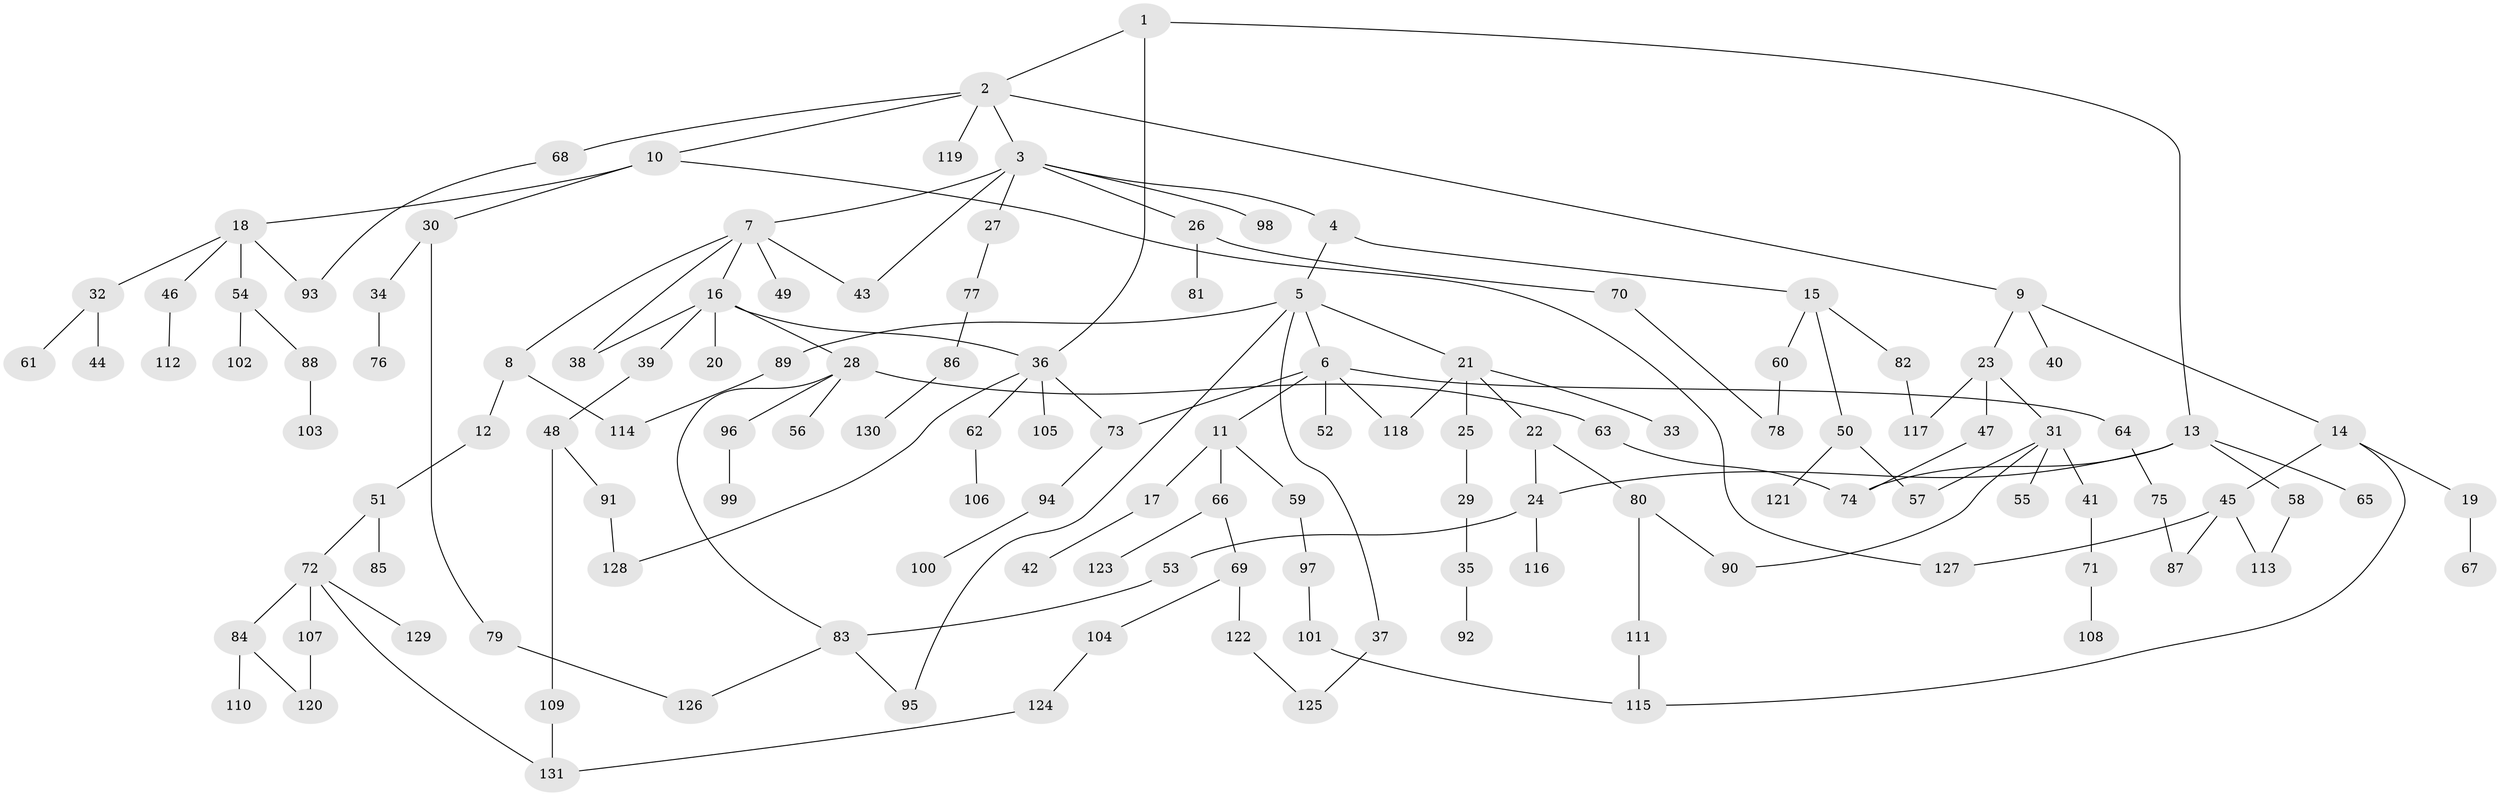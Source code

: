 // coarse degree distribution, {3: 0.13186813186813187, 8: 0.02197802197802198, 6: 0.03296703296703297, 5: 0.04395604395604396, 7: 0.02197802197802198, 4: 0.08791208791208792, 2: 0.3516483516483517, 1: 0.3076923076923077}
// Generated by graph-tools (version 1.1) at 2025/23/03/03/25 07:23:31]
// undirected, 131 vertices, 157 edges
graph export_dot {
graph [start="1"]
  node [color=gray90,style=filled];
  1;
  2;
  3;
  4;
  5;
  6;
  7;
  8;
  9;
  10;
  11;
  12;
  13;
  14;
  15;
  16;
  17;
  18;
  19;
  20;
  21;
  22;
  23;
  24;
  25;
  26;
  27;
  28;
  29;
  30;
  31;
  32;
  33;
  34;
  35;
  36;
  37;
  38;
  39;
  40;
  41;
  42;
  43;
  44;
  45;
  46;
  47;
  48;
  49;
  50;
  51;
  52;
  53;
  54;
  55;
  56;
  57;
  58;
  59;
  60;
  61;
  62;
  63;
  64;
  65;
  66;
  67;
  68;
  69;
  70;
  71;
  72;
  73;
  74;
  75;
  76;
  77;
  78;
  79;
  80;
  81;
  82;
  83;
  84;
  85;
  86;
  87;
  88;
  89;
  90;
  91;
  92;
  93;
  94;
  95;
  96;
  97;
  98;
  99;
  100;
  101;
  102;
  103;
  104;
  105;
  106;
  107;
  108;
  109;
  110;
  111;
  112;
  113;
  114;
  115;
  116;
  117;
  118;
  119;
  120;
  121;
  122;
  123;
  124;
  125;
  126;
  127;
  128;
  129;
  130;
  131;
  1 -- 2;
  1 -- 13;
  1 -- 36;
  2 -- 3;
  2 -- 9;
  2 -- 10;
  2 -- 68;
  2 -- 119;
  3 -- 4;
  3 -- 7;
  3 -- 26;
  3 -- 27;
  3 -- 98;
  3 -- 43;
  4 -- 5;
  4 -- 15;
  5 -- 6;
  5 -- 21;
  5 -- 37;
  5 -- 89;
  5 -- 95;
  6 -- 11;
  6 -- 52;
  6 -- 64;
  6 -- 118;
  6 -- 73;
  7 -- 8;
  7 -- 16;
  7 -- 38;
  7 -- 43;
  7 -- 49;
  8 -- 12;
  8 -- 114;
  9 -- 14;
  9 -- 23;
  9 -- 40;
  10 -- 18;
  10 -- 30;
  10 -- 127;
  11 -- 17;
  11 -- 59;
  11 -- 66;
  12 -- 51;
  13 -- 58;
  13 -- 65;
  13 -- 24;
  13 -- 74;
  14 -- 19;
  14 -- 45;
  14 -- 115;
  15 -- 50;
  15 -- 60;
  15 -- 82;
  16 -- 20;
  16 -- 28;
  16 -- 39;
  16 -- 36;
  16 -- 38;
  17 -- 42;
  18 -- 32;
  18 -- 46;
  18 -- 54;
  18 -- 93;
  19 -- 67;
  21 -- 22;
  21 -- 25;
  21 -- 33;
  21 -- 118;
  22 -- 24;
  22 -- 80;
  23 -- 31;
  23 -- 47;
  23 -- 117;
  24 -- 53;
  24 -- 116;
  25 -- 29;
  26 -- 70;
  26 -- 81;
  27 -- 77;
  28 -- 56;
  28 -- 63;
  28 -- 83;
  28 -- 96;
  29 -- 35;
  30 -- 34;
  30 -- 79;
  31 -- 41;
  31 -- 55;
  31 -- 57;
  31 -- 90;
  32 -- 44;
  32 -- 61;
  34 -- 76;
  35 -- 92;
  36 -- 62;
  36 -- 73;
  36 -- 105;
  36 -- 128;
  37 -- 125;
  39 -- 48;
  41 -- 71;
  45 -- 87;
  45 -- 113;
  45 -- 127;
  46 -- 112;
  47 -- 74;
  48 -- 91;
  48 -- 109;
  50 -- 121;
  50 -- 57;
  51 -- 72;
  51 -- 85;
  53 -- 83;
  54 -- 88;
  54 -- 102;
  58 -- 113;
  59 -- 97;
  60 -- 78;
  62 -- 106;
  63 -- 74;
  64 -- 75;
  66 -- 69;
  66 -- 123;
  68 -- 93;
  69 -- 104;
  69 -- 122;
  70 -- 78;
  71 -- 108;
  72 -- 84;
  72 -- 107;
  72 -- 129;
  72 -- 131;
  73 -- 94;
  75 -- 87;
  77 -- 86;
  79 -- 126;
  80 -- 111;
  80 -- 90;
  82 -- 117;
  83 -- 126;
  83 -- 95;
  84 -- 110;
  84 -- 120;
  86 -- 130;
  88 -- 103;
  89 -- 114;
  91 -- 128;
  94 -- 100;
  96 -- 99;
  97 -- 101;
  101 -- 115;
  104 -- 124;
  107 -- 120;
  109 -- 131;
  111 -- 115;
  122 -- 125;
  124 -- 131;
}
